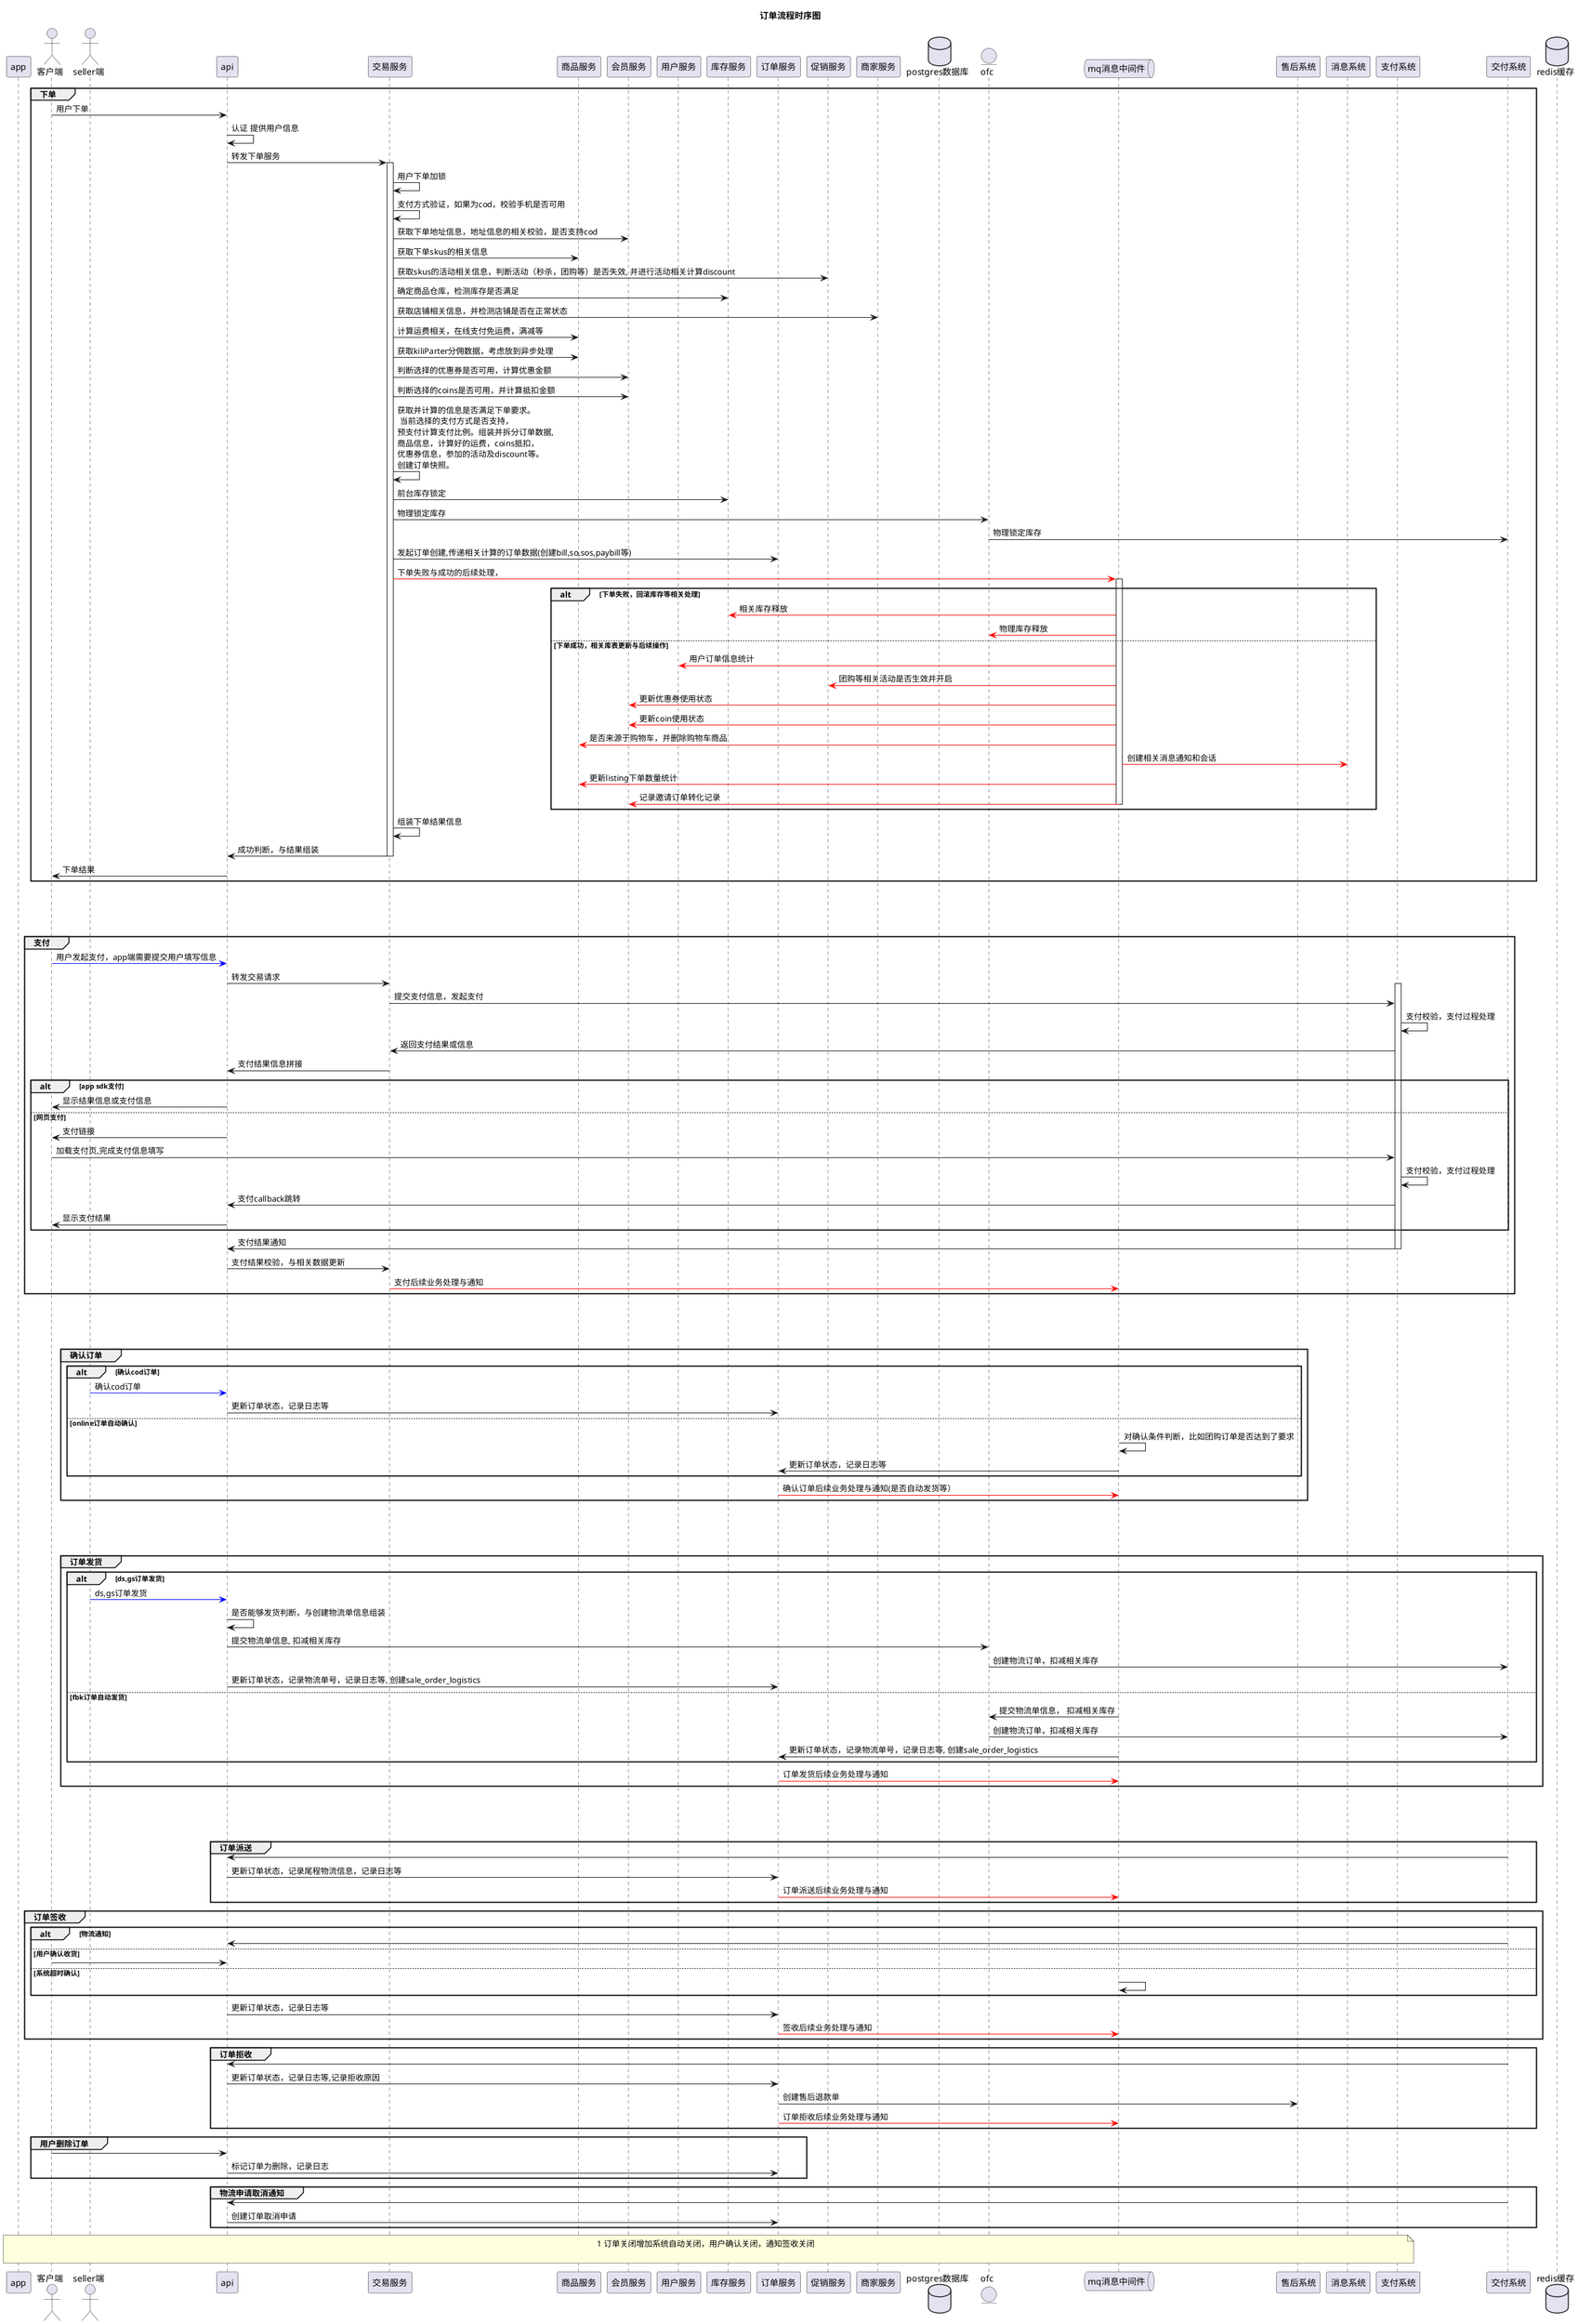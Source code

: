 @startuml
title 订单流程时序图

actor         客户端              as cus      order 1
actor         seller端              as sl      order 1
participant   api          as api      order 2
participant   交易服务             as trade  order 3
participant   商品服务         as goods    order 4
participant   会员服务      as member   order 5
participant   用户服务        as account     order 6
participant   库存服务      as inv   order 7
participant   订单服务             as od    order 8
participant   促销服务   as pro      order 9
participant   商家服务      as seller   order 10

database      postgres数据库      as db       order 12
entity        ofc                as ofc      order 13
queue         mq消息中间件                as mq       order 14
participant   售后系统     as af order 15
participant   消息系统     as message order 15
participant   支付系统      as pay   order 16
participant   交付系统      as log  order 17
database      redis缓存              as redis    order 18

group 下单
cus -> api: 用户下单
api -> api: 认证 提供用户信息
api -> trade: 转发下单服务
activate trade
trade -> trade: 用户下单加锁
trade -> trade: 支付方式验证，如果为cod，校验手机是否可用
trade -> member: 获取下单地址信息，地址信息的相关校验，是否支持cod
trade -> goods: 获取下单skus的相关信息
trade -> pro: 获取skus的活动相关信息，判断活动（秒杀，团购等）是否失效, 并进行活动相关计算discount
trade -> inv: 确定商品仓库，检测库存是否满足
trade -> seller: 获取店铺相关信息，并检测店铺是否在正常状态
trade -> goods: 计算运费相关，在线支付免运费，满减等
trade -> goods: 获取kiliParter分佣数据，考虑放到异步处理
trade -> member: 判断选择的优惠券是否可用，计算优惠金额
trade -> member: 判断选择的coins是否可用，并计算抵扣金额
trade -> trade: 获取并计算的信息是否满足下单要求。\n 当前选择的支付方式是否支持，\n预支付计算支付比例。组装并拆分订单数据, \n商品信息，计算好的运费，coins抵扣，\n优惠券信息，参加的活动及discount等。\n创建订单快照。
trade -> inv: 前台库存锁定
trade -> ofc: 物理锁定库存
ofc -> log: 物理锁定库存
trade -> od: 发起订单创建,传递相关计算的订单数据(创建bill,so,sos,paybill等)
trade -[#red]> mq: 下单失败与成功的后续处理，
alt 下单失败，回滚库存等相关处理
activate mq
mq -[#red]> inv: 相关库存释放
mq -[#red]> ofc: 物理库存释放
else 下单成功，相关库表更新与后续操作
mq -[#red]> account: 用户订单信息统计
mq -[#red]> pro: 团购等相关活动是否生效并开启
mq -[#red]> member: 更新优惠券使用状态
mq -[#red]> member: 更新coin使用状态
mq -[#red]> goods: 是否来源于购物车，并删除购物车商品
mq -[#red]> message: 创建相关消息通知和会话
mq -[#red]> goods:  更新listing下单数量统计
mq -[#red]> member: 记录邀请订单转化记录
deactivate mq
end
trade -> trade: 组装下单结果信息
trade -> api: 成功判断，与结果组装
deactivate trade
api -> cus: 下单结果
end
|||
|||
|||
group 支付
cus -[#blue]> api: 用户发起支付，app端需要提交用户填写信息
api -> trade: 转发交易请求
activate pay
trade -> pay: 提交支付信息，发起支付
pay -> pay: 支付校验，支付过程处理
pay -> trade: 返回支付结果或信息

trade -> api: 支付结果信息拼接
alt app sdk支付
api -> cus: 显示结果信息或支付信息
else 网页支付
api -> cus: 支付链接
cus -> pay: 加载支付页,完成支付信息填写
pay -> pay: 支付校验，支付过程处理
pay -> api: 支付callback跳转
api -> cus: 显示支付结果
end
pay -> api: 支付结果通知
deactivate pay
api -> trade: 支付结果校验，与相关数据更新
trade -[#red]> mq: 支付后续业务处理与通知
end
|||
|||
|||
group 确认订单
alt 确认cod订单
sl -[#blue]> api: 确认cod订单
api -> od: 更新订单状态，记录日志等
else online订单自动确认
mq -> mq: 对确认条件判断，比如团购订单是否达到了要求
mq -> od:  更新订单状态，记录日志等
end
od -[#red]> mq: 确认订单后续业务处理与通知(是否自动发货等）
end
|||
|||
|||
group 订单发货
alt ds,gs订单发货
sl -[#blue]> api: ds,gs订单发货
api -> api: 是否能够发货判断，与创建物流单信息组装
api -> ofc: 提交物流单信息, 扣减相关库存
ofc -> log: 创建物流订单，扣减相关库存
api -> od: 更新订单状态，记录物流单号，记录日志等, 创建sale_order_logistics
else fbk订单自动发货
mq -> ofc: 提交物流单信息， 扣减相关库存
ofc -> log: 创建物流订单，扣减相关库存
mq -> od:  更新订单状态，记录物流单号，记录日志等, 创建sale_order_logistics
end
od -[#red]> mq: 订单发货后续业务处理与通知
end
|||
|||
|||
group 订单派送
log -> api
api -> od: 更新订单状态，记录尾程物流信息，记录日志等
od -[#red]> mq: 订单派送后续业务处理与通知
end
group 订单签收
alt 物流通知
log -> api
else 用户确认收货
cus -> api
else 系统超时确认
mq -> mq
end
api -> od: 更新订单状态，记录日志等
od -[#red]> mq: 签收后续业务处理与通知
end
group 订单拒收
log -> api
api -> od: 更新订单状态，记录日志等,记录拒收原因
od -> af: 创建售后退款单
od -[#red]> mq: 订单拒收后续业务处理与通知
end
group 用户删除订单
cus -> api
api -> od: 标记订单为删除，记录日志
end
group 物流申请取消通知
log -> api
api -> od: 创建订单取消申请
end
note over app, pay
1 订单关闭增加系统自动关闭，用户确认关闭，通知签收关闭

end note
@enduml